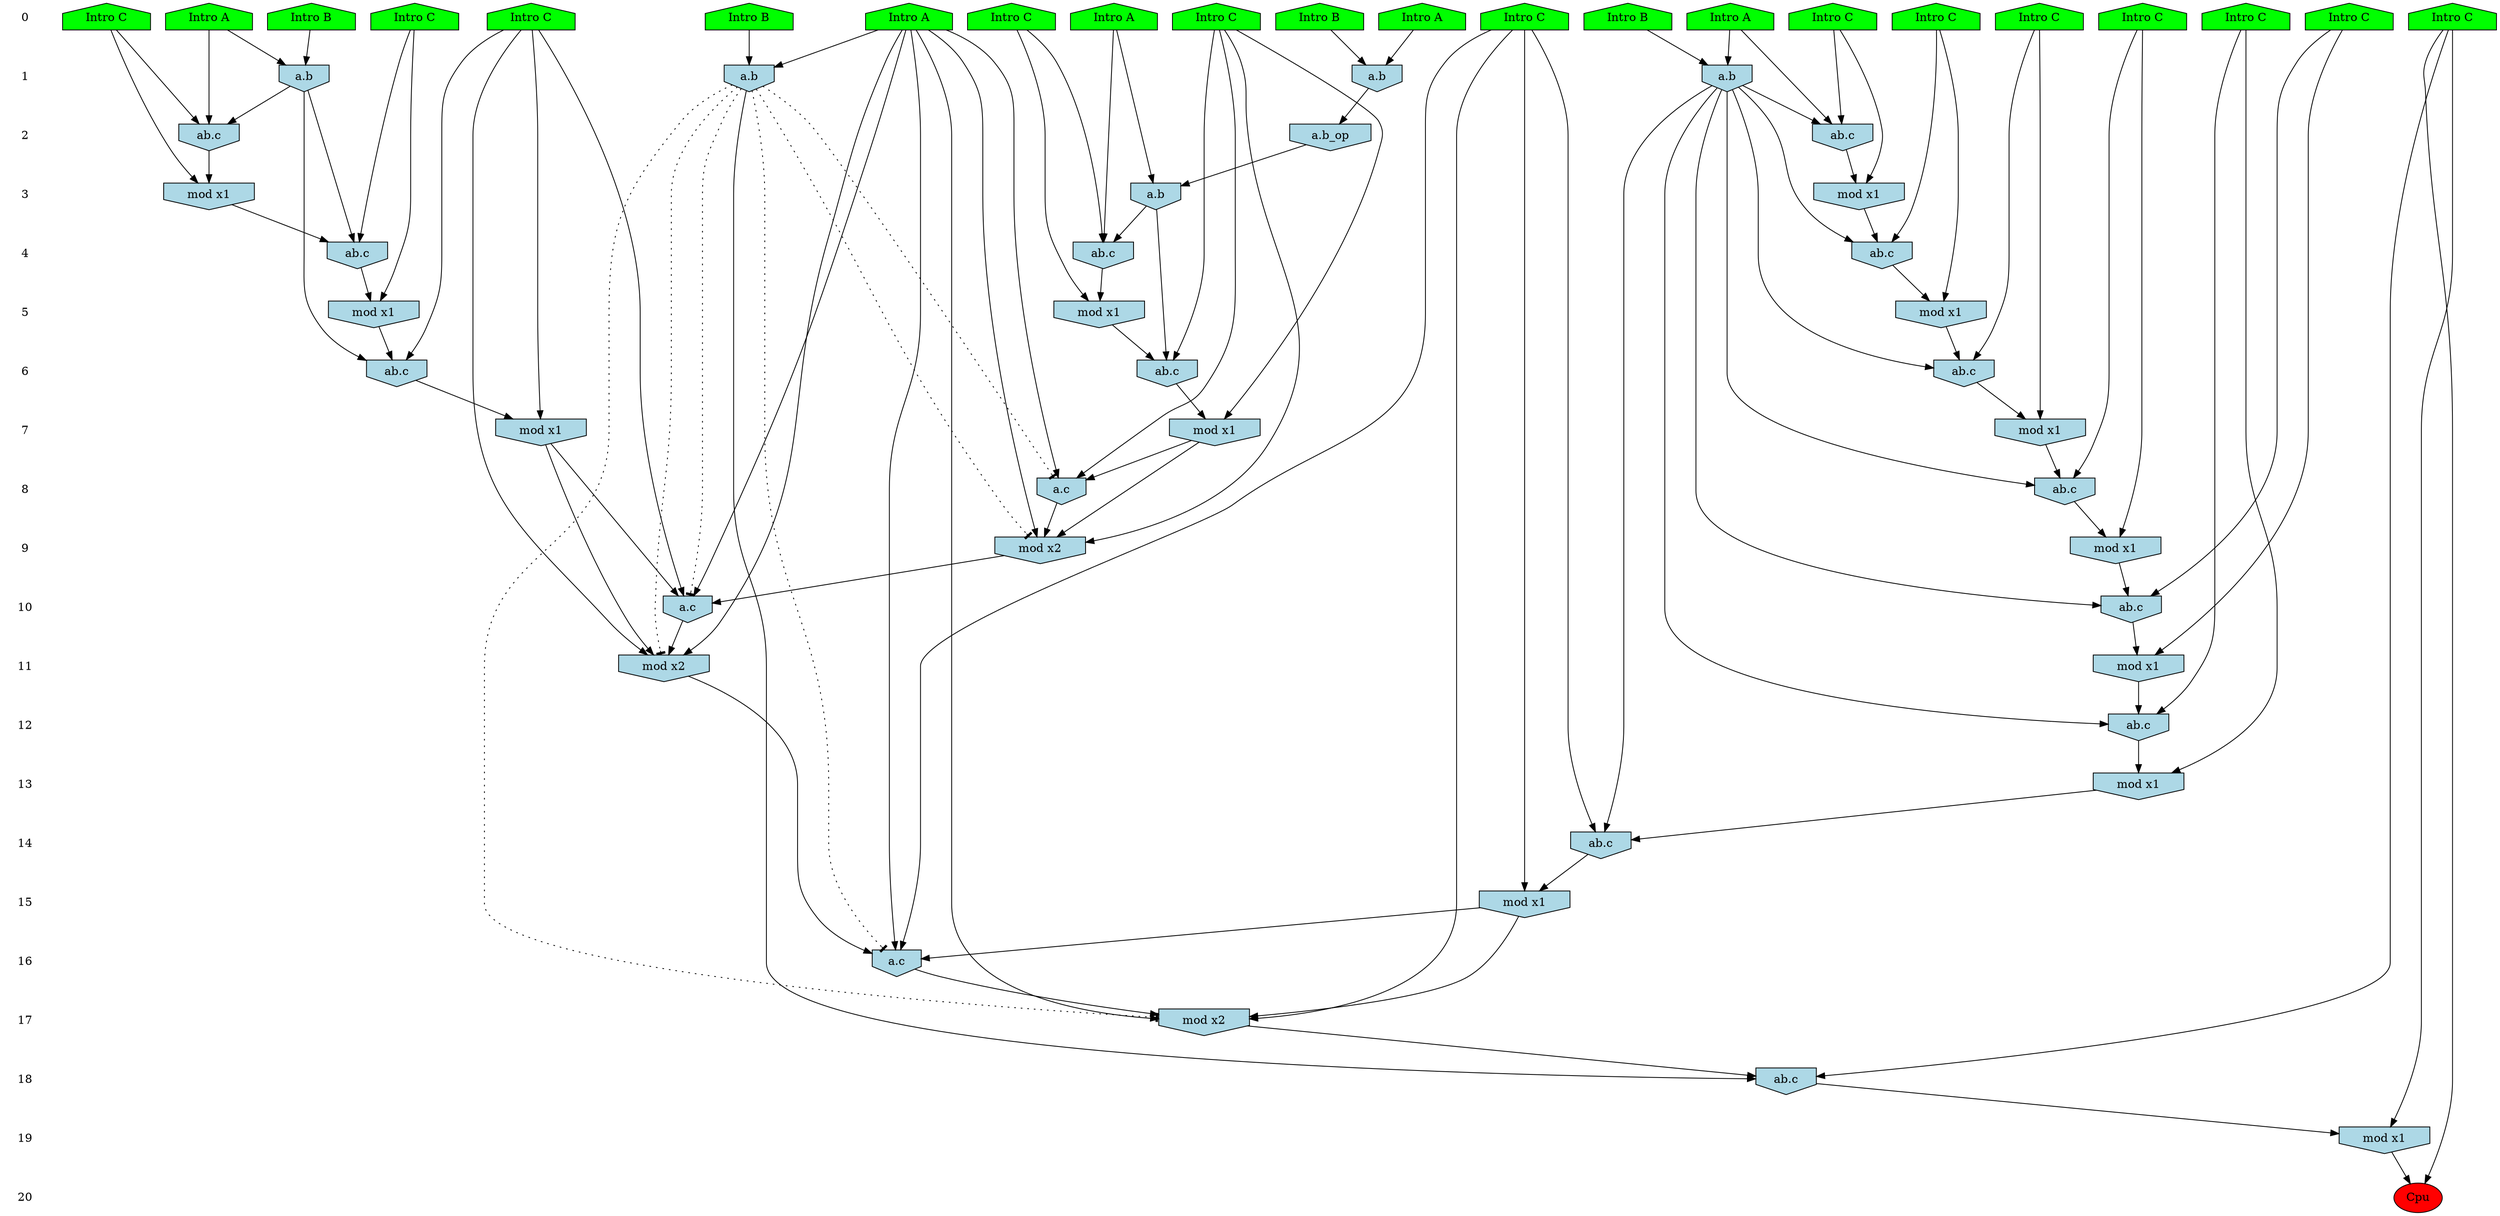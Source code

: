 /* Compression of 1 causal flows obtained in average at 1.624605E+01 t.u */
/* Compressed causal flows were: [2766] */
digraph G{
 ranksep=.5 ; 
{ rank = same ; "0" [shape=plaintext] ; node_1 [label ="Intro A", shape=house, style=filled, fillcolor=green] ;
node_2 [label ="Intro B", shape=house, style=filled, fillcolor=green] ;
node_3 [label ="Intro B", shape=house, style=filled, fillcolor=green] ;
node_4 [label ="Intro A", shape=house, style=filled, fillcolor=green] ;
node_5 [label ="Intro A", shape=house, style=filled, fillcolor=green] ;
node_6 [label ="Intro A", shape=house, style=filled, fillcolor=green] ;
node_7 [label ="Intro A", shape=house, style=filled, fillcolor=green] ;
node_8 [label ="Intro B", shape=house, style=filled, fillcolor=green] ;
node_9 [label ="Intro B", shape=house, style=filled, fillcolor=green] ;
node_10 [label ="Intro C", shape=house, style=filled, fillcolor=green] ;
node_11 [label ="Intro C", shape=house, style=filled, fillcolor=green] ;
node_12 [label ="Intro C", shape=house, style=filled, fillcolor=green] ;
node_13 [label ="Intro C", shape=house, style=filled, fillcolor=green] ;
node_14 [label ="Intro C", shape=house, style=filled, fillcolor=green] ;
node_15 [label ="Intro C", shape=house, style=filled, fillcolor=green] ;
node_16 [label ="Intro C", shape=house, style=filled, fillcolor=green] ;
node_17 [label ="Intro C", shape=house, style=filled, fillcolor=green] ;
node_18 [label ="Intro C", shape=house, style=filled, fillcolor=green] ;
node_19 [label ="Intro C", shape=house, style=filled, fillcolor=green] ;
node_20 [label ="Intro C", shape=house, style=filled, fillcolor=green] ;
node_21 [label ="Intro C", shape=house, style=filled, fillcolor=green] ;
node_22 [label ="Intro C", shape=house, style=filled, fillcolor=green] ;
}
{ rank = same ; "1" [shape=plaintext] ; node_23 [label="a.b", shape=invhouse, style=filled, fillcolor = lightblue] ;
node_24 [label="a.b", shape=invhouse, style=filled, fillcolor = lightblue] ;
node_25 [label="a.b", shape=invhouse, style=filled, fillcolor = lightblue] ;
node_58 [label="a.b", shape=invhouse, style=filled, fillcolor = lightblue] ;
}
{ rank = same ; "2" [shape=plaintext] ; node_26 [label="ab.c", shape=invhouse, style=filled, fillcolor = lightblue] ;
node_27 [label="ab.c", shape=invhouse, style=filled, fillcolor = lightblue] ;
node_30 [label="a.b_op", shape=invhouse, style=filled, fillcolor = lightblue] ;
}
{ rank = same ; "3" [shape=plaintext] ; node_28 [label="mod x1", shape=invhouse, style=filled, fillcolor = lightblue] ;
node_29 [label="mod x1", shape=invhouse, style=filled, fillcolor = lightblue] ;
node_36 [label="a.b", shape=invhouse, style=filled, fillcolor = lightblue] ;
}
{ rank = same ; "4" [shape=plaintext] ; node_31 [label="ab.c", shape=invhouse, style=filled, fillcolor = lightblue] ;
node_32 [label="ab.c", shape=invhouse, style=filled, fillcolor = lightblue] ;
node_38 [label="ab.c", shape=invhouse, style=filled, fillcolor = lightblue] ;
}
{ rank = same ; "5" [shape=plaintext] ; node_33 [label="mod x1", shape=invhouse, style=filled, fillcolor = lightblue] ;
node_34 [label="mod x1", shape=invhouse, style=filled, fillcolor = lightblue] ;
node_39 [label="mod x1", shape=invhouse, style=filled, fillcolor = lightblue] ;
}
{ rank = same ; "6" [shape=plaintext] ; node_35 [label="ab.c", shape=invhouse, style=filled, fillcolor = lightblue] ;
node_40 [label="ab.c", shape=invhouse, style=filled, fillcolor = lightblue] ;
node_41 [label="ab.c", shape=invhouse, style=filled, fillcolor = lightblue] ;
}
{ rank = same ; "7" [shape=plaintext] ; node_37 [label="mod x1", shape=invhouse, style=filled, fillcolor = lightblue] ;
node_42 [label="mod x1", shape=invhouse, style=filled, fillcolor = lightblue] ;
node_43 [label="mod x1", shape=invhouse, style=filled, fillcolor = lightblue] ;
}
{ rank = same ; "8" [shape=plaintext] ; node_44 [label="ab.c", shape=invhouse, style=filled, fillcolor = lightblue] ;
node_45 [label="a.c", shape=invhouse, style=filled, fillcolor = lightblue] ;
}
{ rank = same ; "9" [shape=plaintext] ; node_46 [label="mod x1", shape=invhouse, style=filled, fillcolor = lightblue] ;
node_49 [label="mod x2", shape=invhouse, style=filled, fillcolor = lightblue] ;
}
{ rank = same ; "10" [shape=plaintext] ; node_47 [label="ab.c", shape=invhouse, style=filled, fillcolor = lightblue] ;
node_50 [label="a.c", shape=invhouse, style=filled, fillcolor = lightblue] ;
}
{ rank = same ; "11" [shape=plaintext] ; node_48 [label="mod x1", shape=invhouse, style=filled, fillcolor = lightblue] ;
node_54 [label="mod x2", shape=invhouse, style=filled, fillcolor = lightblue] ;
}
{ rank = same ; "12" [shape=plaintext] ; node_51 [label="ab.c", shape=invhouse, style=filled, fillcolor = lightblue] ;
}
{ rank = same ; "13" [shape=plaintext] ; node_52 [label="mod x1", shape=invhouse, style=filled, fillcolor = lightblue] ;
}
{ rank = same ; "14" [shape=plaintext] ; node_53 [label="ab.c", shape=invhouse, style=filled, fillcolor = lightblue] ;
}
{ rank = same ; "15" [shape=plaintext] ; node_55 [label="mod x1", shape=invhouse, style=filled, fillcolor = lightblue] ;
}
{ rank = same ; "16" [shape=plaintext] ; node_56 [label="a.c", shape=invhouse, style=filled, fillcolor = lightblue] ;
}
{ rank = same ; "17" [shape=plaintext] ; node_57 [label="mod x2", shape=invhouse, style=filled, fillcolor = lightblue] ;
}
{ rank = same ; "18" [shape=plaintext] ; node_59 [label="ab.c", shape=invhouse, style=filled, fillcolor = lightblue] ;
}
{ rank = same ; "19" [shape=plaintext] ; node_60 [label="mod x1", shape=invhouse, style=filled, fillcolor = lightblue] ;
}
{ rank = same ; "20" [shape=plaintext] ; node_61 [label ="Cpu", style=filled, fillcolor=red] ;
}
"0" -> "1" [style="invis"]; 
"1" -> "2" [style="invis"]; 
"2" -> "3" [style="invis"]; 
"3" -> "4" [style="invis"]; 
"4" -> "5" [style="invis"]; 
"5" -> "6" [style="invis"]; 
"6" -> "7" [style="invis"]; 
"7" -> "8" [style="invis"]; 
"8" -> "9" [style="invis"]; 
"9" -> "10" [style="invis"]; 
"10" -> "11" [style="invis"]; 
"11" -> "12" [style="invis"]; 
"12" -> "13" [style="invis"]; 
"13" -> "14" [style="invis"]; 
"14" -> "15" [style="invis"]; 
"15" -> "16" [style="invis"]; 
"16" -> "17" [style="invis"]; 
"17" -> "18" [style="invis"]; 
"18" -> "19" [style="invis"]; 
"19" -> "20" [style="invis"]; 
node_3 -> node_23
node_5 -> node_23
node_7 -> node_24
node_8 -> node_24
node_6 -> node_25
node_9 -> node_25
node_6 -> node_26
node_20 -> node_26
node_25 -> node_26
node_7 -> node_27
node_17 -> node_27
node_24 -> node_27
node_17 -> node_28
node_27 -> node_28
node_20 -> node_29
node_26 -> node_29
node_23 -> node_30
node_22 -> node_31
node_24 -> node_31
node_28 -> node_31
node_10 -> node_32
node_25 -> node_32
node_29 -> node_32
node_22 -> node_33
node_31 -> node_33
node_10 -> node_34
node_32 -> node_34
node_16 -> node_35
node_24 -> node_35
node_33 -> node_35
node_1 -> node_36
node_30 -> node_36
node_16 -> node_37
node_35 -> node_37
node_1 -> node_38
node_19 -> node_38
node_36 -> node_38
node_19 -> node_39
node_38 -> node_39
node_12 -> node_40
node_25 -> node_40
node_34 -> node_40
node_11 -> node_41
node_36 -> node_41
node_39 -> node_41
node_12 -> node_42
node_40 -> node_42
node_11 -> node_43
node_41 -> node_43
node_13 -> node_44
node_25 -> node_44
node_42 -> node_44
node_4 -> node_45
node_11 -> node_45
node_43 -> node_45
node_13 -> node_46
node_44 -> node_46
node_15 -> node_47
node_25 -> node_47
node_46 -> node_47
node_15 -> node_48
node_47 -> node_48
node_4 -> node_49
node_11 -> node_49
node_43 -> node_49
node_45 -> node_49
node_4 -> node_50
node_16 -> node_50
node_37 -> node_50
node_49 -> node_50
node_14 -> node_51
node_25 -> node_51
node_48 -> node_51
node_14 -> node_52
node_51 -> node_52
node_18 -> node_53
node_25 -> node_53
node_52 -> node_53
node_4 -> node_54
node_16 -> node_54
node_37 -> node_54
node_50 -> node_54
node_18 -> node_55
node_53 -> node_55
node_4 -> node_56
node_18 -> node_56
node_54 -> node_56
node_55 -> node_56
node_4 -> node_57
node_18 -> node_57
node_55 -> node_57
node_56 -> node_57
node_2 -> node_58
node_4 -> node_58
node_21 -> node_59
node_57 -> node_59
node_58 -> node_59
node_21 -> node_60
node_59 -> node_60
node_21 -> node_61
node_60 -> node_61
node_58 -> node_57 [style=dotted, arrowhead = tee] 
node_58 -> node_56 [style=dotted, arrowhead = tee] 
node_58 -> node_54 [style=dotted, arrowhead = tee] 
node_58 -> node_50 [style=dotted, arrowhead = tee] 
node_58 -> node_49 [style=dotted, arrowhead = tee] 
node_58 -> node_45 [style=dotted, arrowhead = tee] 
}
/*
 Dot generation time: 0.000848
*/
